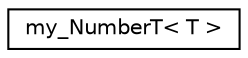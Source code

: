 digraph "Graphical Class Hierarchy"
{
  edge [fontname="Helvetica",fontsize="10",labelfontname="Helvetica",labelfontsize="10"];
  node [fontname="Helvetica",fontsize="10",shape=record];
  rankdir="LR";
  Node1 [label="my_NumberT\< T \>",height=0.2,width=0.4,color="black", fillcolor="white", style="filled",URL="$classmy___number_t.html"];
}
